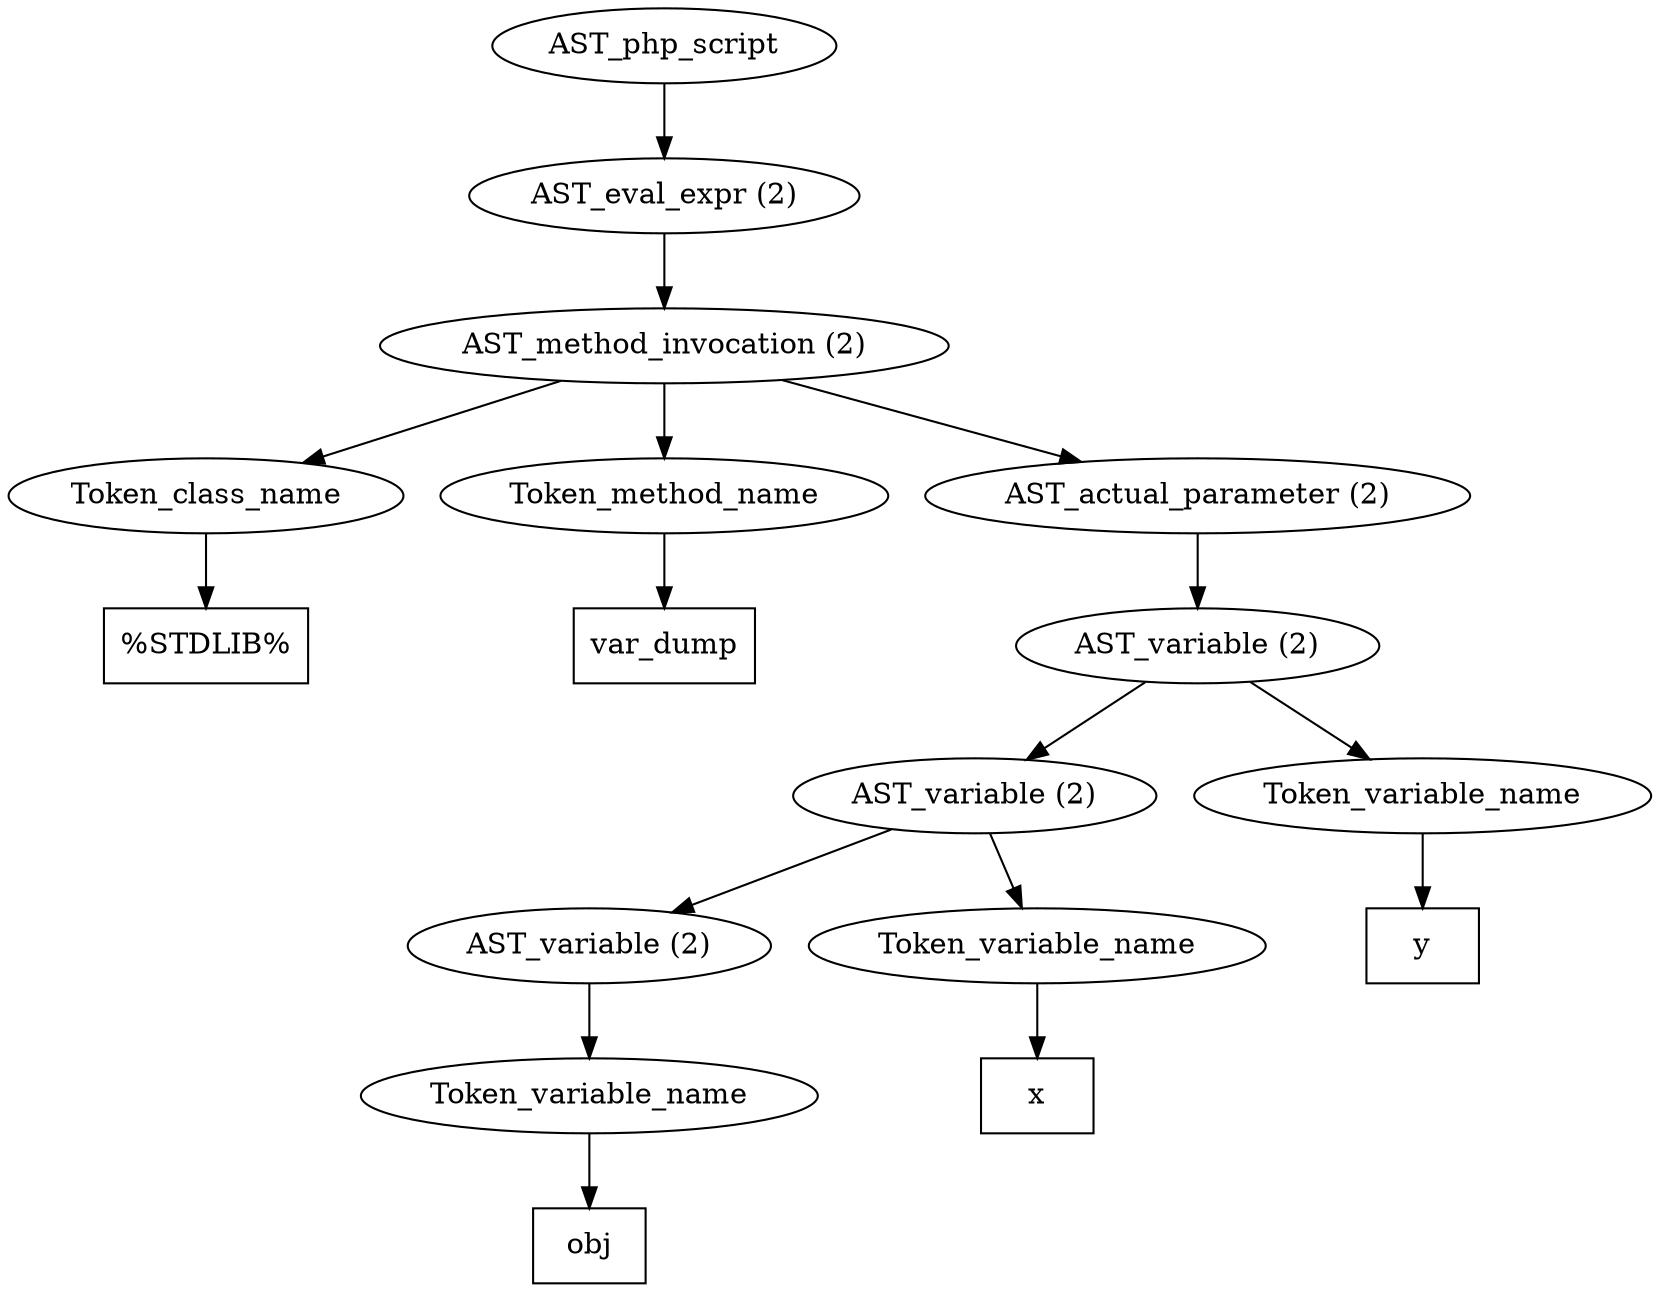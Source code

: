 /*
 * AST in dot format generated by phc -- the PHP compiler
 */

digraph AST {
node_0 [label="AST_php_script"];
node_1 [label="AST_eval_expr (2)"];
node_2 [label="AST_method_invocation (2)"];
node_3 [label="Token_class_name"];
node_4 [label="%STDLIB%", shape=box]
node_3 -> node_4;
node_5 [label="Token_method_name"];
node_6 [label="var_dump", shape=box]
node_5 -> node_6;
node_7 [label="AST_actual_parameter (2)"];
node_8 [label="AST_variable (2)"];
node_9 [label="AST_variable (2)"];
node_10 [label="AST_variable (2)"];
node_11 [label="Token_variable_name"];
node_12 [label="obj", shape=box]
node_11 -> node_12;
node_10 -> node_11;
node_13 [label="Token_variable_name"];
node_14 [label="x", shape=box]
node_13 -> node_14;
node_9 -> node_13;
node_9 -> node_10;
node_15 [label="Token_variable_name"];
node_16 [label="y", shape=box]
node_15 -> node_16;
node_8 -> node_15;
node_8 -> node_9;
node_7 -> node_8;
node_2 -> node_7;
node_2 -> node_5;
node_2 -> node_3;
node_1 -> node_2;
node_0 -> node_1;
}
